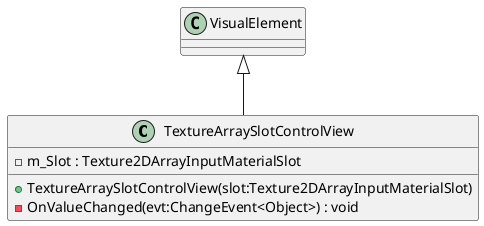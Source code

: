 @startuml
class TextureArraySlotControlView {
    - m_Slot : Texture2DArrayInputMaterialSlot
    + TextureArraySlotControlView(slot:Texture2DArrayInputMaterialSlot)
    - OnValueChanged(evt:ChangeEvent<Object>) : void
}
VisualElement <|-- TextureArraySlotControlView
@enduml

